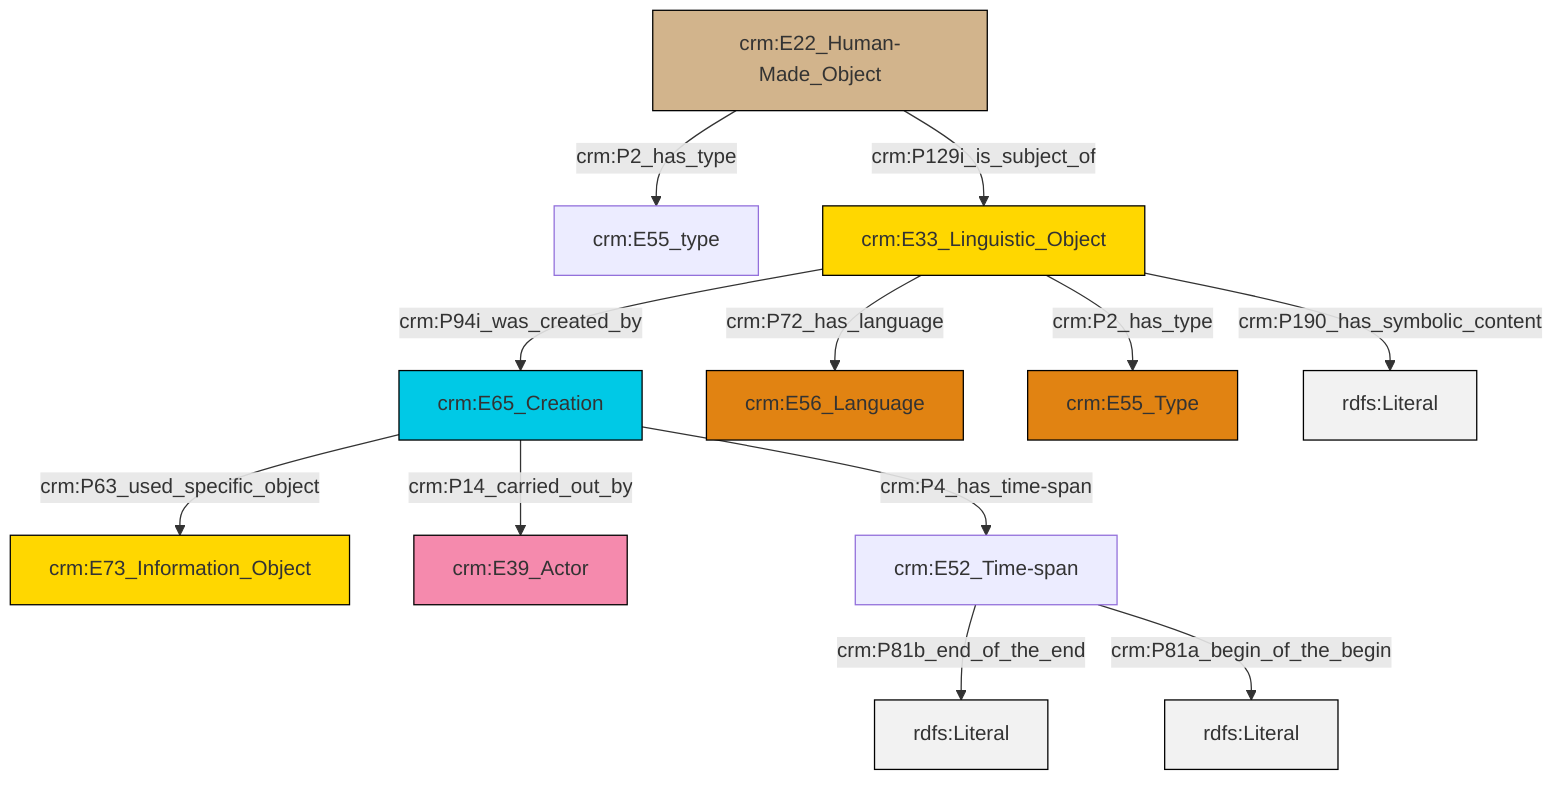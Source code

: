 graph TD
classDef Literal fill:#f2f2f2,stroke:#000000;
classDef CRM_Entity fill:#FFFFFF,stroke:#000000;
classDef Temporal_Entity fill:#00C9E6, stroke:#000000;
classDef Type fill:#E18312, stroke:#000000;
classDef Time-Span fill:#2C9C91, stroke:#000000;
classDef Appellation fill:#FFEB7F, stroke:#000000;
classDef Place fill:#008836, stroke:#000000;
classDef Persistent_Item fill:#B266B2, stroke:#000000;
classDef Conceptual_Object fill:#FFD700, stroke:#000000;
classDef Physical_Thing fill:#D2B48C, stroke:#000000;
classDef Actor fill:#f58aad, stroke:#000000;
classDef PC_Classes fill:#4ce600, stroke:#000000;
classDef Multi fill:#cccccc,stroke:#000000;

0["crm:E22_Human-Made_Object"]:::Physical_Thing -->|crm:P2_has_type| 1["crm:E55_type"]:::Default
6["crm:E33_Linguistic_Object"]:::Conceptual_Object -->|crm:P94i_was_created_by| 2["crm:E65_Creation"]:::Temporal_Entity
2["crm:E65_Creation"]:::Temporal_Entity -->|crm:P63_used_specific_object| 4["crm:E73_Information_Object"]:::Conceptual_Object
6["crm:E33_Linguistic_Object"]:::Conceptual_Object -->|crm:P72_has_language| 9["crm:E56_Language"]:::Type
6["crm:E33_Linguistic_Object"]:::Conceptual_Object -->|crm:P2_has_type| 12["crm:E55_Type"]:::Type
2["crm:E65_Creation"]:::Temporal_Entity -->|crm:P14_carried_out_by| 7["crm:E39_Actor"]:::Actor
10["crm:E52_Time-span"]:::Default -->|crm:P81b_end_of_the_end| 14[rdfs:Literal]:::Literal
6["crm:E33_Linguistic_Object"]:::Conceptual_Object -->|crm:P190_has_symbolic_content| 16[rdfs:Literal]:::Literal
0["crm:E22_Human-Made_Object"]:::Physical_Thing -->|crm:P129i_is_subject_of| 6["crm:E33_Linguistic_Object"]:::Conceptual_Object
10["crm:E52_Time-span"]:::Default -->|crm:P81a_begin_of_the_begin| 18[rdfs:Literal]:::Literal
2["crm:E65_Creation"]:::Temporal_Entity -->|crm:P4_has_time-span| 10["crm:E52_Time-span"]:::Default